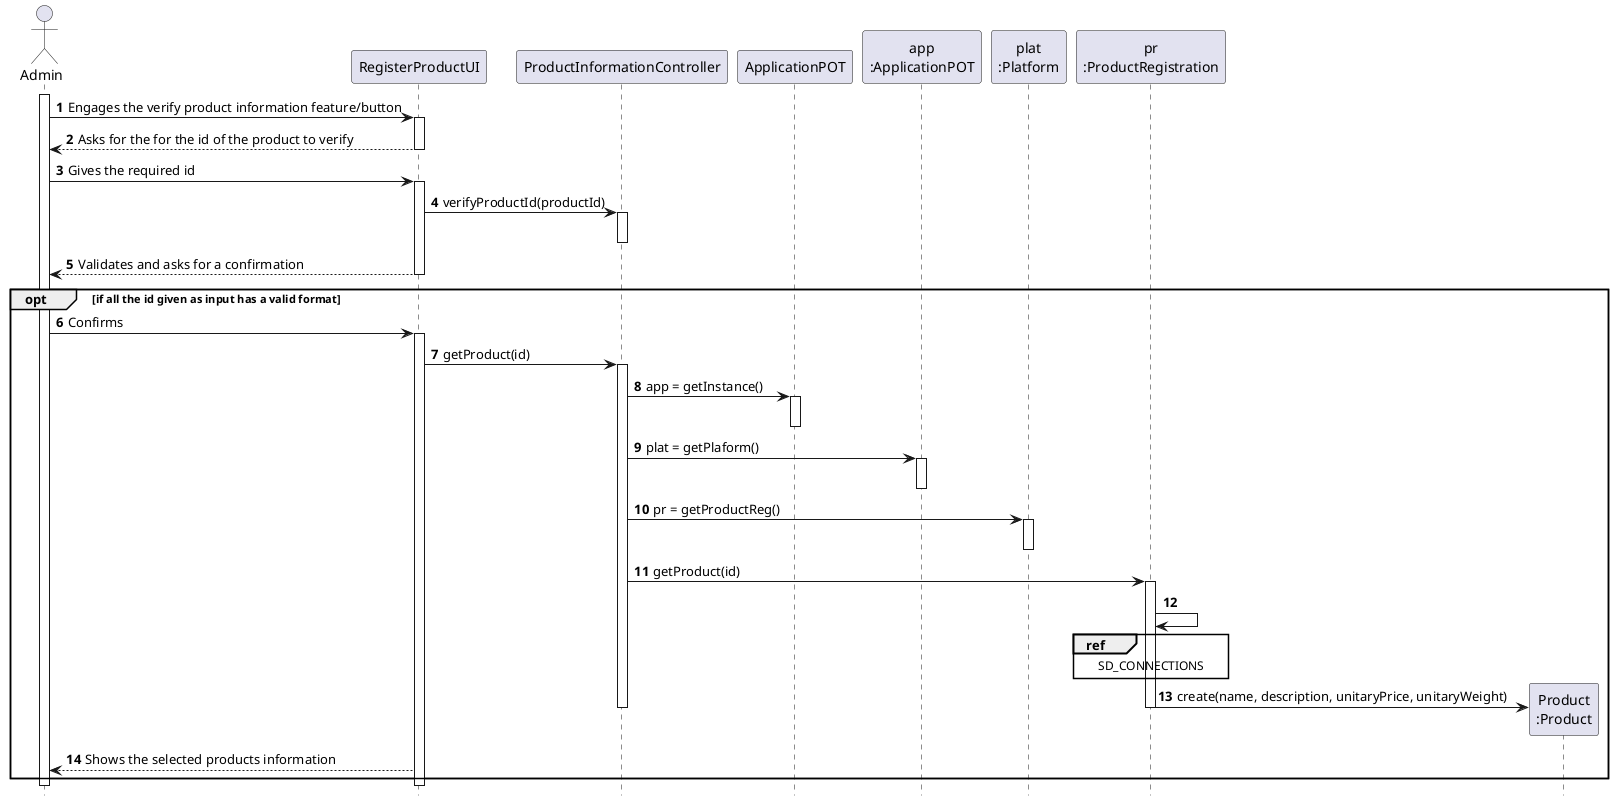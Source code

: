 @startuml
autonumber
hide footbox

actor "Admin" as U

participant "RegisterProductUI" as UI
participant "ProductInformationController" as CTRL
participant "ApplicationPOT" as _APP
participant "app\n:ApplicationPOT" as APP
participant "plat\n:Platform" as PLAT
participant "pr\n:ProductRegistration" as PREG

participant "Product\n:Product" as PROD


activate U

U -> UI : Engages the verify product information feature/button
activate UI

UI --> U : Asks for the for the id of the product to verify


deactivate UI
U -> UI : Gives the required id
activate UI


UI -> CTRL : verifyProductId(productId)
activate CTRL
deactivate CTRL

UI --> U : Validates and asks for a confirmation
deactivate UI

opt if all the id given as input has a valid format


U -> UI : Confirms
activate UI
UI -> CTRL : getProduct(id)
activate CTRL
CTRL -> _APP: app = getInstance()
activate _APP
deactivate _APP

CTRL -> APP: plat = getPlaform()
activate APP
deactivate APP
CTRL -> PLAT : pr = getProductReg()
activate PLAT
deactivate PLAT

CTRL -> PREG : getProduct(id)
activate PREG


PREG -> PREG
ref over PREG
SD_CONNECTIONS
end ref




PREG -> PROD** : create(name, description, unitaryPrice, unitaryWeight)


deactivate PREG



deactivate CTRL
UI --> U : Shows the selected products information
end opt
deactivate UI
deactivate U


@enduml